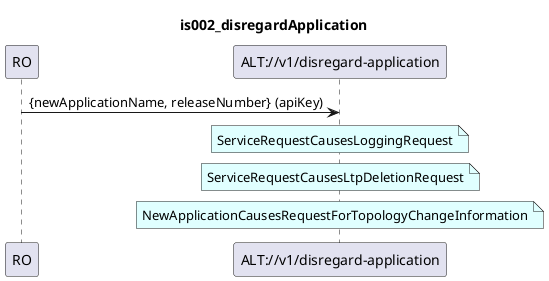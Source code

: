 @startuml is002_disregardApplication
skinparam responseMessageBelowArrow true

title
is002_disregardApplication
end title

participant "RO" as ro
participant "ALT://v1/disregard-application" as alt

ro -> alt : {newApplicationName, releaseNumber} (apiKey)

note over alt #LightCyan
ServiceRequestCausesLoggingRequest
end note

note over alt #LightCyan
ServiceRequestCausesLtpDeletionRequest
end note

note over alt #LightCyan
NewApplicationCausesRequestForTopologyChangeInformation
end note

@enduml